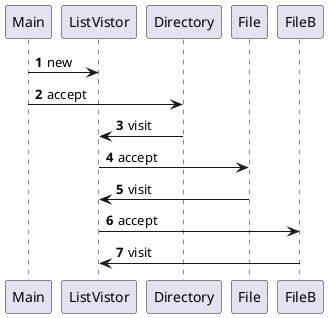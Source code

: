 @startuml
autonumber

Main -> ListVistor : new
Main -> Directory  : accept
ListVistor <- Directory : visit

ListVistor -> File: accept
ListVistor <- File: visit

ListVistor -> FileB: accept
ListVistor <- FileB: visit
@enduml